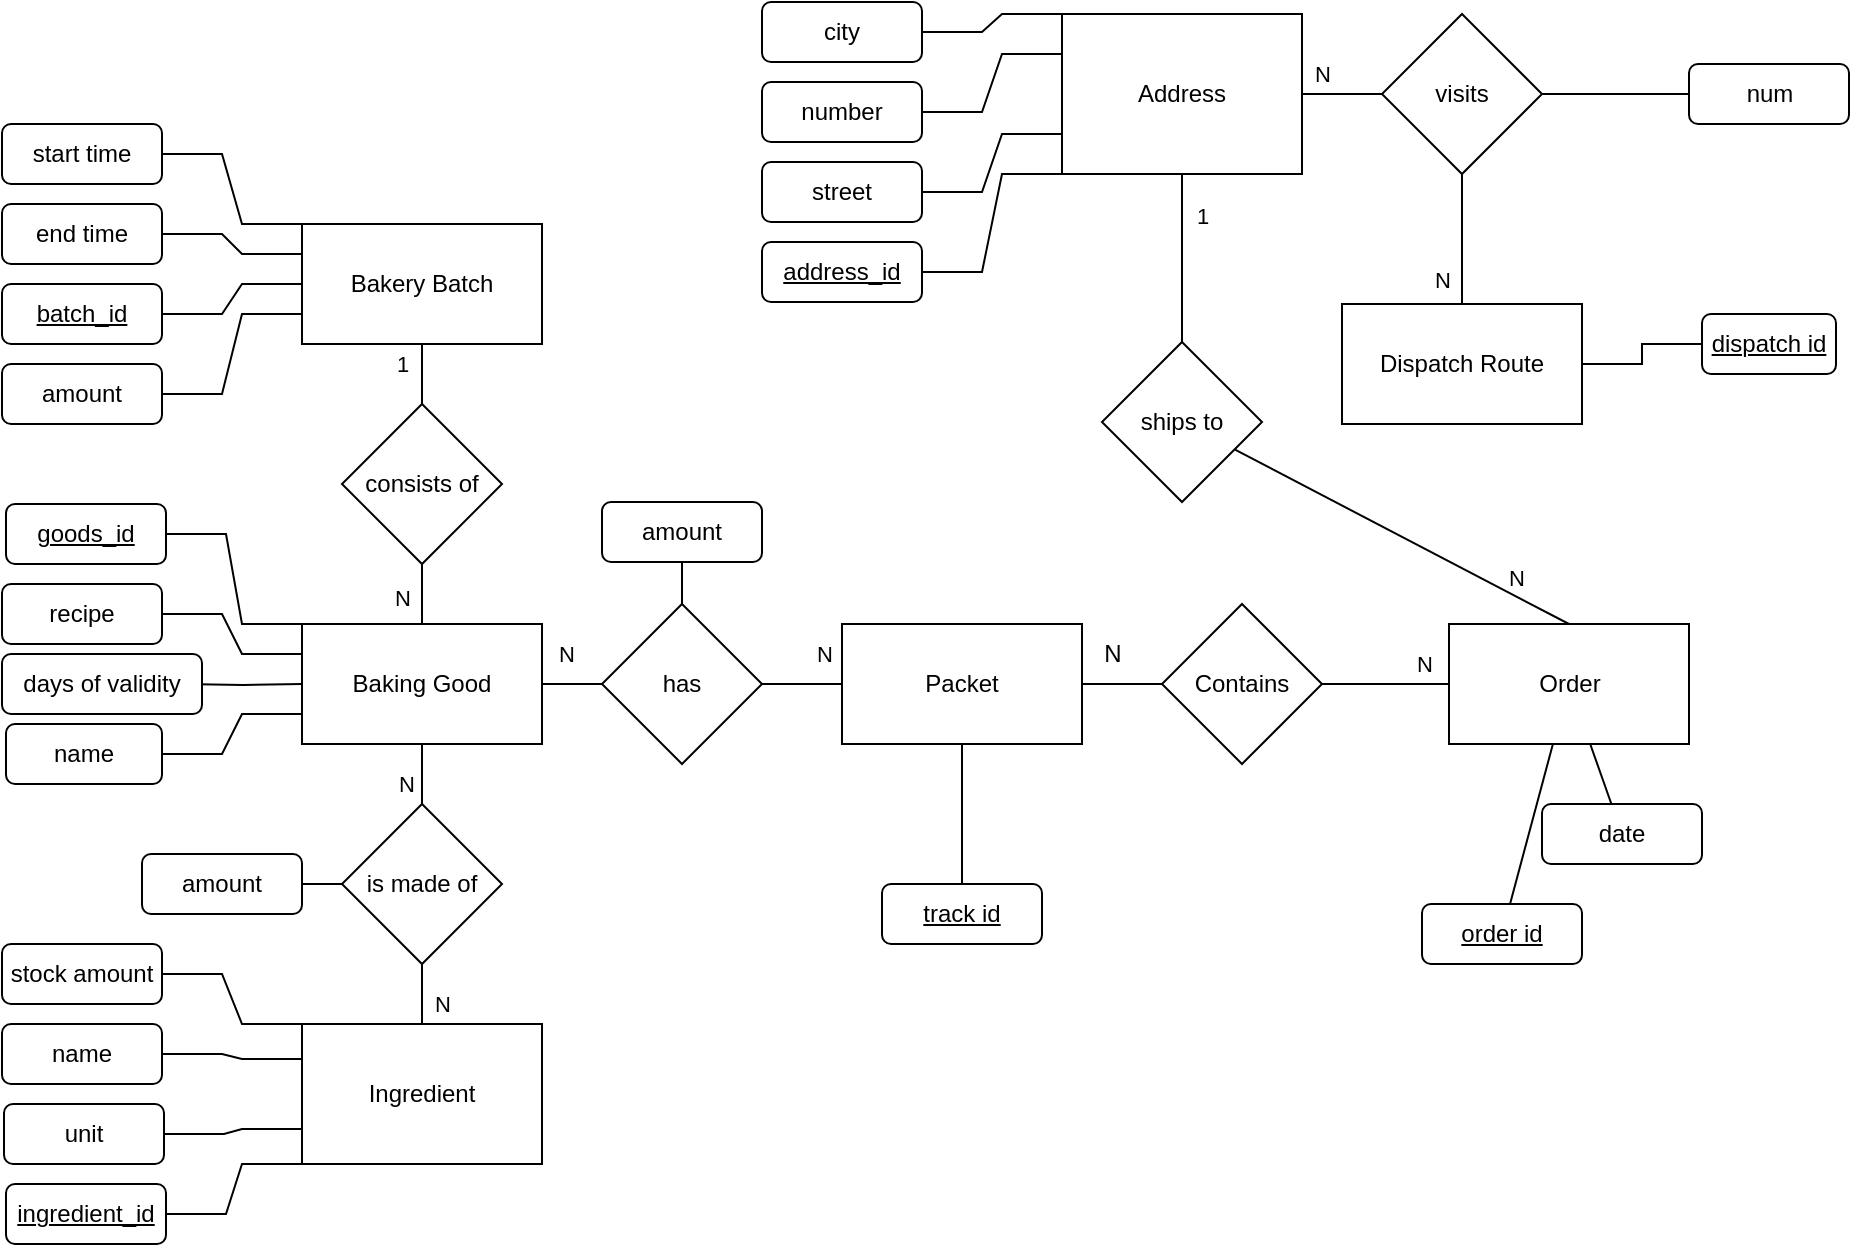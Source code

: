 <mxfile version="23.1.5" type="device">
  <diagram id="R2lEEEUBdFMjLlhIrx00" name="Page-1">
    <mxGraphModel dx="1235" dy="731" grid="1" gridSize="10" guides="1" tooltips="1" connect="1" arrows="1" fold="1" page="1" pageScale="1" pageWidth="827" pageHeight="1169" math="0" shadow="0" extFonts="Permanent Marker^https://fonts.googleapis.com/css?family=Permanent+Marker">
      <root>
        <mxCell id="0" />
        <mxCell id="1" parent="0" />
        <mxCell id="yxjPox5JHR0TBo2ibFnr-1" value="Order" style="rounded=0;whiteSpace=wrap;html=1;" parent="1" vertex="1">
          <mxGeometry x="743.5" y="330" width="120" height="60" as="geometry" />
        </mxCell>
        <mxCell id="VUPGE4Kk9DVWwrvv3WM--11" value="" style="rounded=0;orthogonalLoop=1;jettySize=auto;html=1;endArrow=none;endFill=0;" parent="1" source="1IosV1Cif7tGSlgBW0Az-1" target="yxjPox5JHR0TBo2ibFnr-1" edge="1">
          <mxGeometry relative="1" as="geometry" />
        </mxCell>
        <mxCell id="1IosV1Cif7tGSlgBW0Az-1" value="order id" style="rounded=1;whiteSpace=wrap;html=1;fontStyle=4" parent="1" vertex="1">
          <mxGeometry x="730" y="470" width="80" height="30" as="geometry" />
        </mxCell>
        <mxCell id="VUPGE4Kk9DVWwrvv3WM--12" value="" style="rounded=0;orthogonalLoop=1;jettySize=auto;html=1;endArrow=none;endFill=0;" parent="1" source="1IosV1Cif7tGSlgBW0Az-3" target="yxjPox5JHR0TBo2ibFnr-1" edge="1">
          <mxGeometry relative="1" as="geometry" />
        </mxCell>
        <mxCell id="1IosV1Cif7tGSlgBW0Az-3" value="date" style="rounded=1;whiteSpace=wrap;html=1;" parent="1" vertex="1">
          <mxGeometry x="790" y="420" width="80" height="30" as="geometry" />
        </mxCell>
        <mxCell id="1IosV1Cif7tGSlgBW0Az-13" value="" style="edgeStyle=entityRelationEdgeStyle;rounded=0;orthogonalLoop=1;jettySize=auto;html=1;endArrow=none;endFill=0;" parent="1" source="1IosV1Cif7tGSlgBW0Az-5" target="1IosV1Cif7tGSlgBW0Az-11" edge="1">
          <mxGeometry relative="1" as="geometry" />
        </mxCell>
        <mxCell id="1IosV1Cif7tGSlgBW0Az-16" value="N" style="edgeLabel;html=1;align=center;verticalAlign=middle;resizable=0;points=[];" parent="1IosV1Cif7tGSlgBW0Az-13" vertex="1" connectable="0">
          <mxGeometry x="-0.644" y="2" relative="1" as="geometry">
            <mxPoint x="-4" y="-13" as="offset" />
          </mxGeometry>
        </mxCell>
        <mxCell id="1IosV1Cif7tGSlgBW0Az-5" value="Baking Good" style="rounded=0;whiteSpace=wrap;html=1;" parent="1" vertex="1">
          <mxGeometry x="170" y="330" width="120" height="60" as="geometry" />
        </mxCell>
        <mxCell id="1IosV1Cif7tGSlgBW0Az-107" value="N" style="edgeStyle=orthogonalEdgeStyle;rounded=0;orthogonalLoop=1;jettySize=auto;html=1;endArrow=none;endFill=0;exitX=1;exitY=0.5;exitDx=0;exitDy=0;" parent="1" source="hiKIkrZ9cHGI77sVrCej-8" target="yxjPox5JHR0TBo2ibFnr-1" edge="1">
          <mxGeometry x="0.6" y="10" relative="1" as="geometry">
            <mxPoint as="offset" />
            <mxPoint x="700" y="360" as="sourcePoint" />
          </mxGeometry>
        </mxCell>
        <mxCell id="hiKIkrZ9cHGI77sVrCej-3" style="edgeStyle=orthogonalEdgeStyle;rounded=0;orthogonalLoop=1;jettySize=auto;html=1;exitX=1;exitY=0.5;exitDx=0;exitDy=0;endArrow=none;endFill=0;" edge="1" parent="1" source="1IosV1Cif7tGSlgBW0Az-11" target="hiKIkrZ9cHGI77sVrCej-2">
          <mxGeometry relative="1" as="geometry" />
        </mxCell>
        <mxCell id="hiKIkrZ9cHGI77sVrCej-5" value="N" style="edgeLabel;html=1;align=center;verticalAlign=middle;resizable=0;points=[];" vertex="1" connectable="0" parent="hiKIkrZ9cHGI77sVrCej-3">
          <mxGeometry x="0.52" y="-3" relative="1" as="geometry">
            <mxPoint y="-18" as="offset" />
          </mxGeometry>
        </mxCell>
        <mxCell id="1IosV1Cif7tGSlgBW0Az-11" value="has" style="rhombus;whiteSpace=wrap;html=1;" parent="1" vertex="1">
          <mxGeometry x="320" y="320" width="80" height="80" as="geometry" />
        </mxCell>
        <mxCell id="1IosV1Cif7tGSlgBW0Az-18" value="" style="edgeStyle=entityRelationEdgeStyle;rounded=0;orthogonalLoop=1;jettySize=auto;html=1;endArrow=none;endFill=0;entryX=0;entryY=0.25;entryDx=0;entryDy=0;" parent="1" source="1IosV1Cif7tGSlgBW0Az-17" target="1IosV1Cif7tGSlgBW0Az-5" edge="1">
          <mxGeometry relative="1" as="geometry" />
        </mxCell>
        <mxCell id="1IosV1Cif7tGSlgBW0Az-17" value="recipe" style="rounded=1;whiteSpace=wrap;html=1;" parent="1" vertex="1">
          <mxGeometry x="20" y="310" width="80" height="30" as="geometry" />
        </mxCell>
        <mxCell id="1IosV1Cif7tGSlgBW0Az-41" value="" style="edgeStyle=orthogonalEdgeStyle;rounded=0;orthogonalLoop=1;jettySize=auto;html=1;endArrow=none;endFill=0;" parent="1" source="1IosV1Cif7tGSlgBW0Az-20" target="1IosV1Cif7tGSlgBW0Az-40" edge="1">
          <mxGeometry relative="1" as="geometry" />
        </mxCell>
        <mxCell id="VUPGE4Kk9DVWwrvv3WM--9" value="1" style="edgeLabel;html=1;align=center;verticalAlign=middle;resizable=0;points=[];" parent="1IosV1Cif7tGSlgBW0Az-41" vertex="1" connectable="0">
          <mxGeometry x="-0.793" y="2" relative="1" as="geometry">
            <mxPoint x="-12" y="5" as="offset" />
          </mxGeometry>
        </mxCell>
        <mxCell id="1IosV1Cif7tGSlgBW0Az-20" value="Bakery Batch" style="rounded=0;whiteSpace=wrap;html=1;" parent="1" vertex="1">
          <mxGeometry x="170" y="130" width="120" height="60" as="geometry" />
        </mxCell>
        <mxCell id="1IosV1Cif7tGSlgBW0Az-21" value="Ingredient" style="rounded=0;whiteSpace=wrap;html=1;" parent="1" vertex="1">
          <mxGeometry x="170" y="530" width="120" height="70" as="geometry" />
        </mxCell>
        <mxCell id="1IosV1Cif7tGSlgBW0Az-32" value="" style="edgeStyle=entityRelationEdgeStyle;rounded=0;orthogonalLoop=1;jettySize=auto;html=1;endArrow=none;endFill=0;entryX=0;entryY=0;entryDx=0;entryDy=0;" parent="1" source="1IosV1Cif7tGSlgBW0Az-29" target="1IosV1Cif7tGSlgBW0Az-20" edge="1">
          <mxGeometry relative="1" as="geometry" />
        </mxCell>
        <mxCell id="1IosV1Cif7tGSlgBW0Az-29" value="start time" style="rounded=1;whiteSpace=wrap;html=1;" parent="1" vertex="1">
          <mxGeometry x="20" y="80" width="80" height="30" as="geometry" />
        </mxCell>
        <mxCell id="1IosV1Cif7tGSlgBW0Az-33" value="" style="edgeStyle=entityRelationEdgeStyle;rounded=0;orthogonalLoop=1;jettySize=auto;html=1;endArrow=none;endFill=0;entryX=0;entryY=0.25;entryDx=0;entryDy=0;" parent="1" source="1IosV1Cif7tGSlgBW0Az-31" target="1IosV1Cif7tGSlgBW0Az-20" edge="1">
          <mxGeometry relative="1" as="geometry" />
        </mxCell>
        <mxCell id="1IosV1Cif7tGSlgBW0Az-31" value="end time" style="rounded=1;whiteSpace=wrap;html=1;" parent="1" vertex="1">
          <mxGeometry x="20" y="120" width="80" height="30" as="geometry" />
        </mxCell>
        <mxCell id="1IosV1Cif7tGSlgBW0Az-42" value="" style="edgeStyle=orthogonalEdgeStyle;rounded=0;orthogonalLoop=1;jettySize=auto;html=1;endArrow=none;endFill=0;" parent="1" source="1IosV1Cif7tGSlgBW0Az-40" target="1IosV1Cif7tGSlgBW0Az-5" edge="1">
          <mxGeometry relative="1" as="geometry" />
        </mxCell>
        <mxCell id="1IosV1Cif7tGSlgBW0Az-44" value="N" style="edgeLabel;html=1;align=center;verticalAlign=middle;resizable=0;points=[];" parent="1IosV1Cif7tGSlgBW0Az-42" vertex="1" connectable="0">
          <mxGeometry x="0.4" relative="1" as="geometry">
            <mxPoint x="-10" y="2" as="offset" />
          </mxGeometry>
        </mxCell>
        <mxCell id="1IosV1Cif7tGSlgBW0Az-40" value="consists of" style="rhombus;whiteSpace=wrap;html=1;" parent="1" vertex="1">
          <mxGeometry x="190" y="220" width="80" height="80" as="geometry" />
        </mxCell>
        <mxCell id="1IosV1Cif7tGSlgBW0Az-47" value="" style="edgeStyle=entityRelationEdgeStyle;rounded=0;orthogonalLoop=1;jettySize=auto;html=1;endArrow=none;endFill=0;entryX=0;entryY=0.75;entryDx=0;entryDy=0;" parent="1" source="1IosV1Cif7tGSlgBW0Az-46" target="1IosV1Cif7tGSlgBW0Az-5" edge="1">
          <mxGeometry relative="1" as="geometry" />
        </mxCell>
        <mxCell id="1IosV1Cif7tGSlgBW0Az-46" value="name" style="rounded=1;whiteSpace=wrap;html=1;fontStyle=0" parent="1" vertex="1">
          <mxGeometry x="22" y="380" width="78" height="30" as="geometry" />
        </mxCell>
        <mxCell id="1IosV1Cif7tGSlgBW0Az-51" value="N" style="edgeStyle=orthogonalEdgeStyle;rounded=0;orthogonalLoop=1;jettySize=auto;html=1;endArrow=none;endFill=0;" parent="1" source="1IosV1Cif7tGSlgBW0Az-50" target="1IosV1Cif7tGSlgBW0Az-5" edge="1">
          <mxGeometry x="0.2" y="8" relative="1" as="geometry">
            <mxPoint as="offset" />
          </mxGeometry>
        </mxCell>
        <mxCell id="1IosV1Cif7tGSlgBW0Az-55" value="" style="edgeStyle=orthogonalEdgeStyle;rounded=0;orthogonalLoop=1;jettySize=auto;html=1;endArrow=none;endFill=0;" parent="1" source="1IosV1Cif7tGSlgBW0Az-50" target="1IosV1Cif7tGSlgBW0Az-21" edge="1">
          <mxGeometry relative="1" as="geometry" />
        </mxCell>
        <mxCell id="1IosV1Cif7tGSlgBW0Az-57" value="N" style="edgeLabel;html=1;align=center;verticalAlign=middle;resizable=0;points=[];" parent="1IosV1Cif7tGSlgBW0Az-55" vertex="1" connectable="0">
          <mxGeometry x="-0.076" y="1" relative="1" as="geometry">
            <mxPoint x="11" y="3" as="offset" />
          </mxGeometry>
        </mxCell>
        <mxCell id="1IosV1Cif7tGSlgBW0Az-50" value="is made of" style="rhombus;whiteSpace=wrap;html=1;" parent="1" vertex="1">
          <mxGeometry x="190" y="420" width="80" height="80" as="geometry" />
        </mxCell>
        <mxCell id="1IosV1Cif7tGSlgBW0Az-60" style="edgeStyle=entityRelationEdgeStyle;rounded=0;orthogonalLoop=1;jettySize=auto;html=1;entryX=0;entryY=0.25;entryDx=0;entryDy=0;endArrow=none;endFill=0;" parent="1" source="1IosV1Cif7tGSlgBW0Az-58" target="1IosV1Cif7tGSlgBW0Az-21" edge="1">
          <mxGeometry relative="1" as="geometry" />
        </mxCell>
        <mxCell id="1IosV1Cif7tGSlgBW0Az-58" value="&lt;span&gt;name&lt;/span&gt;" style="rounded=1;whiteSpace=wrap;html=1;fontStyle=0" parent="1" vertex="1">
          <mxGeometry x="20" y="530" width="80" height="30" as="geometry" />
        </mxCell>
        <mxCell id="1IosV1Cif7tGSlgBW0Az-62" value="" style="edgeStyle=orthogonalEdgeStyle;rounded=0;orthogonalLoop=1;jettySize=auto;html=1;endArrow=none;endFill=0;" parent="1" target="1IosV1Cif7tGSlgBW0Az-5" edge="1">
          <mxGeometry relative="1" as="geometry">
            <mxPoint x="110" y="360" as="sourcePoint" />
          </mxGeometry>
        </mxCell>
        <mxCell id="1IosV1Cif7tGSlgBW0Az-61" value="days of validity" style="rounded=1;whiteSpace=wrap;html=1;" parent="1" vertex="1">
          <mxGeometry x="20" y="345" width="100" height="30" as="geometry" />
        </mxCell>
        <mxCell id="1IosV1Cif7tGSlgBW0Az-66" style="edgeStyle=entityRelationEdgeStyle;rounded=0;orthogonalLoop=1;jettySize=auto;html=1;entryX=0;entryY=0.5;entryDx=0;entryDy=0;endArrow=none;endFill=0;" parent="1" source="1IosV1Cif7tGSlgBW0Az-64" target="1IosV1Cif7tGSlgBW0Az-20" edge="1">
          <mxGeometry relative="1" as="geometry" />
        </mxCell>
        <mxCell id="1IosV1Cif7tGSlgBW0Az-64" value="&lt;u&gt;batch_id&lt;/u&gt;" style="rounded=1;whiteSpace=wrap;html=1;" parent="1" vertex="1">
          <mxGeometry x="20" y="160" width="80" height="30" as="geometry" />
        </mxCell>
        <mxCell id="1IosV1Cif7tGSlgBW0Az-68" value="" style="edgeStyle=orthogonalEdgeStyle;rounded=0;orthogonalLoop=1;jettySize=auto;html=1;endArrow=none;endFill=0;" parent="1" source="1IosV1Cif7tGSlgBW0Az-67" target="1IosV1Cif7tGSlgBW0Az-50" edge="1">
          <mxGeometry relative="1" as="geometry" />
        </mxCell>
        <mxCell id="1IosV1Cif7tGSlgBW0Az-67" value="amount" style="rounded=1;whiteSpace=wrap;html=1;" parent="1" vertex="1">
          <mxGeometry x="90" y="445" width="80" height="30" as="geometry" />
        </mxCell>
        <mxCell id="1IosV1Cif7tGSlgBW0Az-70" value="" style="edgeStyle=entityRelationEdgeStyle;rounded=0;orthogonalLoop=1;jettySize=auto;html=1;endArrow=none;endFill=0;entryX=0;entryY=0.75;entryDx=0;entryDy=0;" parent="1" source="1IosV1Cif7tGSlgBW0Az-69" target="1IosV1Cif7tGSlgBW0Az-20" edge="1">
          <mxGeometry relative="1" as="geometry" />
        </mxCell>
        <mxCell id="1IosV1Cif7tGSlgBW0Az-69" value="amount" style="rounded=1;whiteSpace=wrap;html=1;" parent="1" vertex="1">
          <mxGeometry x="20" y="200" width="80" height="30" as="geometry" />
        </mxCell>
        <mxCell id="VUPGE4Kk9DVWwrvv3WM--1" value="" style="edgeStyle=entityRelationEdgeStyle;rounded=0;orthogonalLoop=1;jettySize=auto;html=1;endArrow=none;endFill=0;entryX=0;entryY=0;entryDx=0;entryDy=0;" parent="1" source="1IosV1Cif7tGSlgBW0Az-72" target="1IosV1Cif7tGSlgBW0Az-21" edge="1">
          <mxGeometry relative="1" as="geometry">
            <mxPoint x="580" y="545" as="targetPoint" />
          </mxGeometry>
        </mxCell>
        <mxCell id="1IosV1Cif7tGSlgBW0Az-72" value="stock amount" style="rounded=1;whiteSpace=wrap;html=1;" parent="1" vertex="1">
          <mxGeometry x="20" y="490" width="80" height="30" as="geometry" />
        </mxCell>
        <mxCell id="1IosV1Cif7tGSlgBW0Az-79" value="Dispatch Route" style="rounded=0;whiteSpace=wrap;html=1;" parent="1" vertex="1">
          <mxGeometry x="690" y="170" width="120" height="60" as="geometry" />
        </mxCell>
        <mxCell id="1IosV1Cif7tGSlgBW0Az-82" value="Address" style="rounded=0;whiteSpace=wrap;html=1;" parent="1" vertex="1">
          <mxGeometry x="550" y="25" width="120" height="80" as="geometry" />
        </mxCell>
        <mxCell id="1IosV1Cif7tGSlgBW0Az-96" value="" style="edgeStyle=orthogonalEdgeStyle;rounded=0;orthogonalLoop=1;jettySize=auto;html=1;endArrow=none;endFill=0;exitX=0;exitY=0.5;exitDx=0;exitDy=0;" parent="1" source="1IosV1Cif7tGSlgBW0Az-95" target="1IosV1Cif7tGSlgBW0Az-82" edge="1">
          <mxGeometry relative="1" as="geometry">
            <mxPoint x="710" y="75" as="sourcePoint" />
          </mxGeometry>
        </mxCell>
        <mxCell id="1IosV1Cif7tGSlgBW0Az-97" value="N" style="edgeLabel;html=1;align=center;verticalAlign=middle;resizable=0;points=[];" parent="1IosV1Cif7tGSlgBW0Az-96" vertex="1" connectable="0">
          <mxGeometry x="0.063" relative="1" as="geometry">
            <mxPoint x="-9" y="-10" as="offset" />
          </mxGeometry>
        </mxCell>
        <mxCell id="1IosV1Cif7tGSlgBW0Az-98" value="" style="edgeStyle=orthogonalEdgeStyle;rounded=0;orthogonalLoop=1;jettySize=auto;html=1;endArrow=none;endFill=0;" parent="1" source="1IosV1Cif7tGSlgBW0Az-95" target="1IosV1Cif7tGSlgBW0Az-79" edge="1">
          <mxGeometry relative="1" as="geometry" />
        </mxCell>
        <mxCell id="4UMTEBpBObGb9LjHYVWk-4" value="N" style="edgeLabel;html=1;align=center;verticalAlign=middle;resizable=0;points=[];" parent="1IosV1Cif7tGSlgBW0Az-98" vertex="1" connectable="0">
          <mxGeometry x="0.636" y="-3" relative="1" as="geometry">
            <mxPoint x="-7" as="offset" />
          </mxGeometry>
        </mxCell>
        <mxCell id="1IosV1Cif7tGSlgBW0Az-95" value="visits" style="rhombus;whiteSpace=wrap;html=1;" parent="1" vertex="1">
          <mxGeometry x="710" y="25" width="80" height="80" as="geometry" />
        </mxCell>
        <mxCell id="1IosV1Cif7tGSlgBW0Az-109" value="" style="edgeStyle=entityRelationEdgeStyle;rounded=0;orthogonalLoop=1;jettySize=auto;html=1;endArrow=none;endFill=0;entryX=0;entryY=0;entryDx=0;entryDy=0;" parent="1" source="1IosV1Cif7tGSlgBW0Az-106" target="1IosV1Cif7tGSlgBW0Az-82" edge="1">
          <mxGeometry relative="1" as="geometry" />
        </mxCell>
        <mxCell id="1IosV1Cif7tGSlgBW0Az-106" value="city" style="rounded=1;whiteSpace=wrap;html=1;fontStyle=0" parent="1" vertex="1">
          <mxGeometry x="400" y="19" width="80" height="30" as="geometry" />
        </mxCell>
        <mxCell id="1IosV1Cif7tGSlgBW0Az-111" value="" style="edgeStyle=entityRelationEdgeStyle;rounded=0;orthogonalLoop=1;jettySize=auto;html=1;endArrow=none;endFill=0;entryX=0;entryY=0.25;entryDx=0;entryDy=0;" parent="1" source="1IosV1Cif7tGSlgBW0Az-110" target="1IosV1Cif7tGSlgBW0Az-82" edge="1">
          <mxGeometry relative="1" as="geometry" />
        </mxCell>
        <mxCell id="1IosV1Cif7tGSlgBW0Az-110" value="number" style="rounded=1;whiteSpace=wrap;html=1;fontStyle=0" parent="1" vertex="1">
          <mxGeometry x="400" y="59" width="80" height="30" as="geometry" />
        </mxCell>
        <mxCell id="1IosV1Cif7tGSlgBW0Az-113" style="edgeStyle=entityRelationEdgeStyle;rounded=0;orthogonalLoop=1;jettySize=auto;html=1;entryX=0;entryY=0.75;entryDx=0;entryDy=0;endArrow=none;endFill=0;" parent="1" source="1IosV1Cif7tGSlgBW0Az-112" target="1IosV1Cif7tGSlgBW0Az-82" edge="1">
          <mxGeometry relative="1" as="geometry" />
        </mxCell>
        <mxCell id="1IosV1Cif7tGSlgBW0Az-112" value="street" style="rounded=1;whiteSpace=wrap;html=1;fontStyle=0" parent="1" vertex="1">
          <mxGeometry x="400" y="99" width="80" height="30" as="geometry" />
        </mxCell>
        <mxCell id="1IosV1Cif7tGSlgBW0Az-120" style="edgeStyle=orthogonalEdgeStyle;rounded=0;orthogonalLoop=1;jettySize=auto;html=1;exitX=0.5;exitY=1;exitDx=0;exitDy=0;" parent="1" source="1IosV1Cif7tGSlgBW0Az-1" target="1IosV1Cif7tGSlgBW0Az-1" edge="1">
          <mxGeometry relative="1" as="geometry" />
        </mxCell>
        <mxCell id="1IosV1Cif7tGSlgBW0Az-122" value="" style="edgeStyle=entityRelationEdgeStyle;rounded=0;orthogonalLoop=1;jettySize=auto;html=1;endArrow=none;endFill=0;" parent="1" source="1IosV1Cif7tGSlgBW0Az-118" target="1IosV1Cif7tGSlgBW0Az-79" edge="1">
          <mxGeometry relative="1" as="geometry" />
        </mxCell>
        <mxCell id="1IosV1Cif7tGSlgBW0Az-118" value="dispatch id" style="rounded=1;whiteSpace=wrap;html=1;fontStyle=4" parent="1" vertex="1">
          <mxGeometry x="870" y="175" width="67" height="30" as="geometry" />
        </mxCell>
        <mxCell id="VUPGE4Kk9DVWwrvv3WM--4" value="" style="edgeStyle=entityRelationEdgeStyle;rounded=0;orthogonalLoop=1;jettySize=auto;html=1;endArrow=none;endFill=0;entryX=0;entryY=0.75;entryDx=0;entryDy=0;" parent="1" source="VUPGE4Kk9DVWwrvv3WM--2" target="1IosV1Cif7tGSlgBW0Az-21" edge="1">
          <mxGeometry relative="1" as="geometry">
            <mxPoint x="580" y="575" as="targetPoint" />
          </mxGeometry>
        </mxCell>
        <mxCell id="VUPGE4Kk9DVWwrvv3WM--2" value="unit" style="rounded=1;whiteSpace=wrap;html=1;" parent="1" vertex="1">
          <mxGeometry x="21" y="570" width="80" height="30" as="geometry" />
        </mxCell>
        <mxCell id="VUPGE4Kk9DVWwrvv3WM--3" style="edgeStyle=orthogonalEdgeStyle;rounded=0;orthogonalLoop=1;jettySize=auto;html=1;exitX=0.5;exitY=1;exitDx=0;exitDy=0;" parent="1" source="VUPGE4Kk9DVWwrvv3WM--2" target="VUPGE4Kk9DVWwrvv3WM--2" edge="1">
          <mxGeometry relative="1" as="geometry" />
        </mxCell>
        <mxCell id="VUPGE4Kk9DVWwrvv3WM--14" value="" style="rounded=0;orthogonalLoop=1;jettySize=auto;html=1;endArrow=none;endFill=0;entryX=0.5;entryY=0;entryDx=0;entryDy=0;" parent="1" source="VUPGE4Kk9DVWwrvv3WM--13" target="yxjPox5JHR0TBo2ibFnr-1" edge="1">
          <mxGeometry relative="1" as="geometry" />
        </mxCell>
        <mxCell id="VUPGE4Kk9DVWwrvv3WM--19" value="N" style="edgeLabel;html=1;align=center;verticalAlign=middle;resizable=0;points=[];" parent="VUPGE4Kk9DVWwrvv3WM--14" vertex="1" connectable="0">
          <mxGeometry x="0.56" relative="1" as="geometry">
            <mxPoint x="10" y="-4" as="offset" />
          </mxGeometry>
        </mxCell>
        <mxCell id="VUPGE4Kk9DVWwrvv3WM--15" value="" style="edgeStyle=orthogonalEdgeStyle;rounded=0;orthogonalLoop=1;jettySize=auto;html=1;endArrow=none;endFill=0;" parent="1" source="VUPGE4Kk9DVWwrvv3WM--13" target="1IosV1Cif7tGSlgBW0Az-82" edge="1">
          <mxGeometry relative="1" as="geometry" />
        </mxCell>
        <mxCell id="VUPGE4Kk9DVWwrvv3WM--18" value="1" style="edgeLabel;html=1;align=center;verticalAlign=middle;resizable=0;points=[];" parent="VUPGE4Kk9DVWwrvv3WM--15" vertex="1" connectable="0">
          <mxGeometry x="0.496" relative="1" as="geometry">
            <mxPoint x="10" as="offset" />
          </mxGeometry>
        </mxCell>
        <mxCell id="VUPGE4Kk9DVWwrvv3WM--13" value="ships to" style="rhombus;whiteSpace=wrap;html=1;" parent="1" vertex="1">
          <mxGeometry x="570" y="189" width="80" height="80" as="geometry" />
        </mxCell>
        <mxCell id="eM6kBM86KEG9hvN14_vD-2" value="" style="edgeStyle=entityRelationEdgeStyle;rounded=0;orthogonalLoop=1;jettySize=auto;html=1;entryX=0;entryY=1;entryDx=0;entryDy=0;endArrow=none;endFill=0;" parent="1" source="eM6kBM86KEG9hvN14_vD-1" target="1IosV1Cif7tGSlgBW0Az-21" edge="1">
          <mxGeometry relative="1" as="geometry" />
        </mxCell>
        <mxCell id="eM6kBM86KEG9hvN14_vD-1" value="ingredient_id" style="rounded=1;whiteSpace=wrap;html=1;fontStyle=4" parent="1" vertex="1">
          <mxGeometry x="22" y="610" width="80" height="30" as="geometry" />
        </mxCell>
        <mxCell id="eM6kBM86KEG9hvN14_vD-4" value="" style="edgeStyle=orthogonalEdgeStyle;rounded=0;orthogonalLoop=1;jettySize=auto;html=1;endArrow=none;endFill=0;" parent="1" source="eM6kBM86KEG9hvN14_vD-3" target="1IosV1Cif7tGSlgBW0Az-11" edge="1">
          <mxGeometry relative="1" as="geometry" />
        </mxCell>
        <mxCell id="eM6kBM86KEG9hvN14_vD-3" value="amount" style="rounded=1;whiteSpace=wrap;html=1;" parent="1" vertex="1">
          <mxGeometry x="320" y="269" width="80" height="30" as="geometry" />
        </mxCell>
        <mxCell id="eM6kBM86KEG9hvN14_vD-5" value="address_id" style="rounded=1;whiteSpace=wrap;html=1;fontStyle=4" parent="1" vertex="1">
          <mxGeometry x="400" y="139" width="80" height="30" as="geometry" />
        </mxCell>
        <mxCell id="eM6kBM86KEG9hvN14_vD-6" style="edgeStyle=entityRelationEdgeStyle;rounded=0;orthogonalLoop=1;jettySize=auto;html=1;endArrow=none;endFill=0;exitX=1;exitY=0.5;exitDx=0;exitDy=0;entryX=0;entryY=1;entryDx=0;entryDy=0;" parent="1" source="eM6kBM86KEG9hvN14_vD-5" target="1IosV1Cif7tGSlgBW0Az-82" edge="1">
          <mxGeometry relative="1" as="geometry">
            <mxPoint x="490" y="134" as="sourcePoint" />
            <mxPoint x="550" y="159" as="targetPoint" />
          </mxGeometry>
        </mxCell>
        <mxCell id="eM6kBM86KEG9hvN14_vD-9" value="" style="edgeStyle=orthogonalEdgeStyle;rounded=0;orthogonalLoop=1;jettySize=auto;html=1;endArrow=none;endFill=0;" parent="1" source="eM6kBM86KEG9hvN14_vD-8" target="1IosV1Cif7tGSlgBW0Az-95" edge="1">
          <mxGeometry relative="1" as="geometry" />
        </mxCell>
        <mxCell id="eM6kBM86KEG9hvN14_vD-8" value="num" style="rounded=1;whiteSpace=wrap;html=1;" parent="1" vertex="1">
          <mxGeometry x="863.5" y="50" width="80" height="30" as="geometry" />
        </mxCell>
        <mxCell id="4UMTEBpBObGb9LjHYVWk-1" value="goods_id" style="rounded=1;whiteSpace=wrap;html=1;fontStyle=4" parent="1" vertex="1">
          <mxGeometry x="22" y="270" width="80" height="30" as="geometry" />
        </mxCell>
        <mxCell id="4UMTEBpBObGb9LjHYVWk-2" value="" style="edgeStyle=entityRelationEdgeStyle;rounded=0;orthogonalLoop=1;jettySize=auto;html=1;endArrow=none;endFill=0;entryX=0;entryY=0;entryDx=0;entryDy=0;exitX=1;exitY=0.5;exitDx=0;exitDy=0;" parent="1" source="4UMTEBpBObGb9LjHYVWk-1" target="1IosV1Cif7tGSlgBW0Az-5" edge="1">
          <mxGeometry relative="1" as="geometry">
            <mxPoint x="110" y="335" as="sourcePoint" />
            <mxPoint x="180" y="355" as="targetPoint" />
          </mxGeometry>
        </mxCell>
        <mxCell id="4UMTEBpBObGb9LjHYVWk-6" value="" style="edgeStyle=orthogonalEdgeStyle;rounded=0;orthogonalLoop=1;jettySize=auto;html=1;endArrow=none;endFill=0;entryX=0.5;entryY=1;entryDx=0;entryDy=0;" parent="1" source="4UMTEBpBObGb9LjHYVWk-5" target="hiKIkrZ9cHGI77sVrCej-2" edge="1">
          <mxGeometry relative="1" as="geometry" />
        </mxCell>
        <mxCell id="4UMTEBpBObGb9LjHYVWk-5" value="track id" style="rounded=1;whiteSpace=wrap;html=1;fontStyle=4" parent="1" vertex="1">
          <mxGeometry x="460" y="460" width="80" height="30" as="geometry" />
        </mxCell>
        <mxCell id="hiKIkrZ9cHGI77sVrCej-2" value="Packet" style="rounded=0;whiteSpace=wrap;html=1;" vertex="1" parent="1">
          <mxGeometry x="440" y="330" width="120" height="60" as="geometry" />
        </mxCell>
        <mxCell id="hiKIkrZ9cHGI77sVrCej-9" style="edgeStyle=orthogonalEdgeStyle;rounded=0;orthogonalLoop=1;jettySize=auto;html=1;exitX=0;exitY=0.5;exitDx=0;exitDy=0;entryX=1;entryY=0.5;entryDx=0;entryDy=0;endArrow=none;endFill=0;" edge="1" parent="1" source="hiKIkrZ9cHGI77sVrCej-8" target="hiKIkrZ9cHGI77sVrCej-2">
          <mxGeometry relative="1" as="geometry">
            <mxPoint x="600" y="360" as="sourcePoint" />
          </mxGeometry>
        </mxCell>
        <mxCell id="hiKIkrZ9cHGI77sVrCej-8" value="Contains" style="rhombus;whiteSpace=wrap;html=1;" vertex="1" parent="1">
          <mxGeometry x="600" y="320" width="80" height="80" as="geometry" />
        </mxCell>
        <mxCell id="hiKIkrZ9cHGI77sVrCej-10" value="N" style="text;html=1;align=center;verticalAlign=middle;resizable=0;points=[];autosize=1;strokeColor=none;fillColor=none;" vertex="1" parent="1">
          <mxGeometry x="560" y="330" width="30" height="30" as="geometry" />
        </mxCell>
      </root>
    </mxGraphModel>
  </diagram>
</mxfile>
